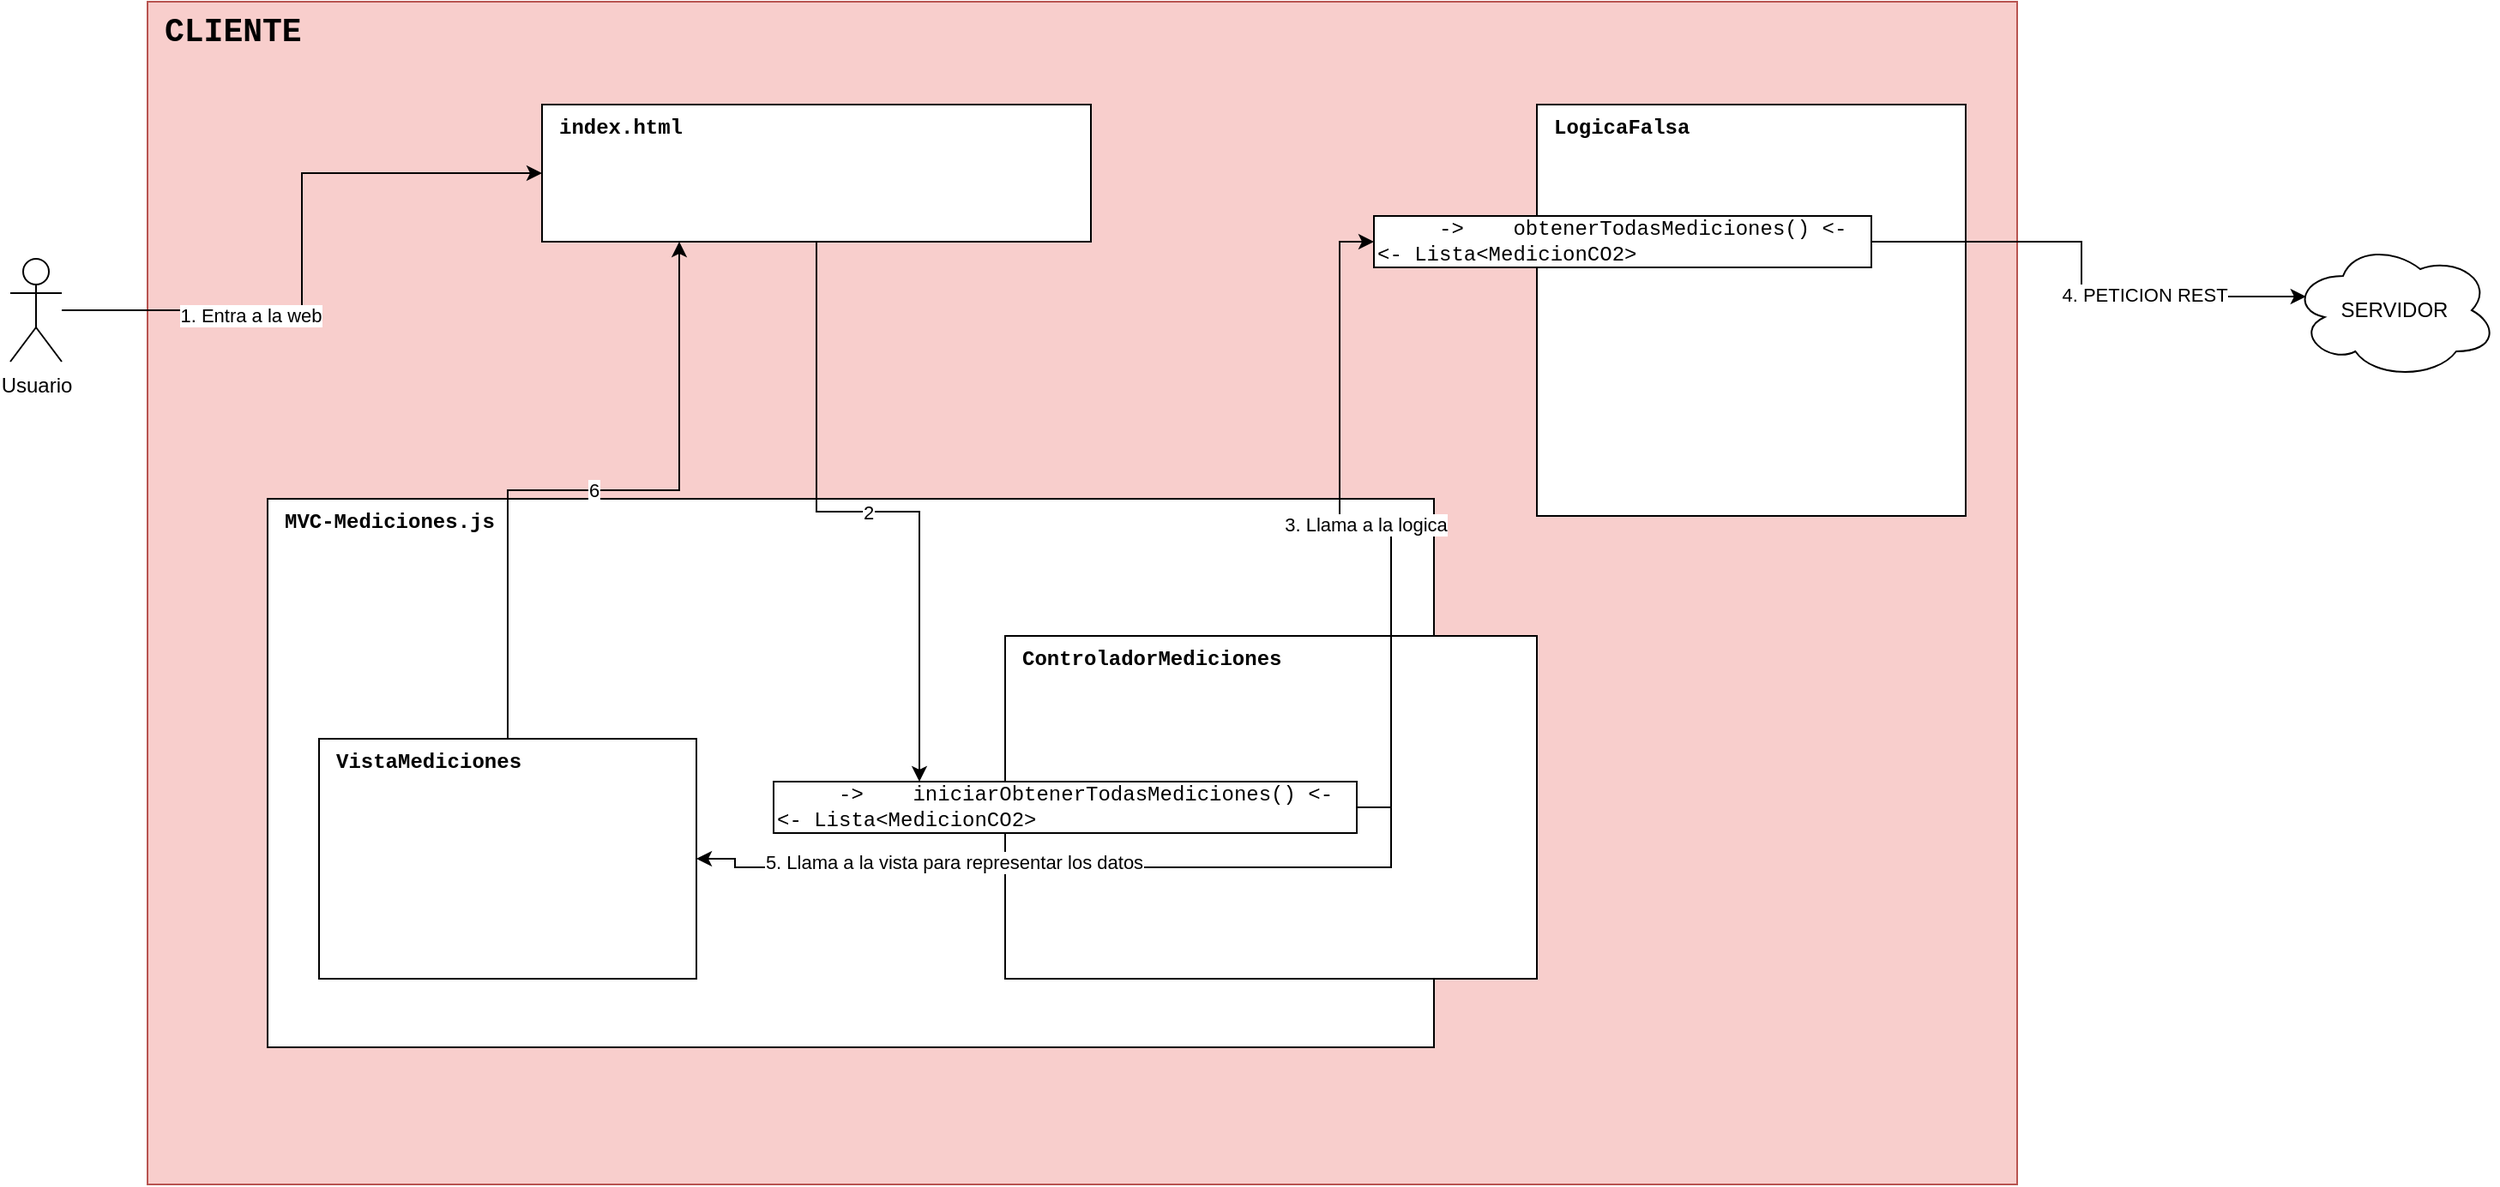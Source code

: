 <mxfile version="15.4.0" type="device"><diagram id="xgeFoEObRySyJc8nY6sL" name="Página-1"><mxGraphModel dx="656" dy="867" grid="1" gridSize="10" guides="1" tooltips="1" connect="1" arrows="1" fold="1" page="1" pageScale="1" pageWidth="827" pageHeight="1169" math="0" shadow="0"><root><mxCell id="0"/><mxCell id="1" parent="0"/><mxCell id="NKlO4HdEXhjyvVCaJ1ZP-1" value="&lt;font style=&quot;font-size: 19px&quot; face=&quot;Courier New&quot;&gt;CLIENTE&lt;/font&gt;" style="whiteSpace=wrap;html=1;align=left;verticalAlign=top;fontStyle=1;spacingLeft=8;fillColor=#f8cecc;strokeColor=#b85450;" parent="1" vertex="1"><mxGeometry x="930" y="110" width="1090" height="690" as="geometry"/></mxCell><mxCell id="NKlO4HdEXhjyvVCaJ1ZP-2" value="LogicaFalsa" style="rounded=0;whiteSpace=wrap;html=1;align=left;verticalAlign=top;fontStyle=1;spacingLeft=8;fontFamily=Courier New;" parent="1" vertex="1"><mxGeometry x="1740" y="170" width="250" height="240" as="geometry"/></mxCell><mxCell id="NKlO4HdEXhjyvVCaJ1ZP-3" style="edgeStyle=orthogonalEdgeStyle;rounded=0;orthogonalLoop=1;jettySize=auto;html=1;entryX=0.07;entryY=0.4;entryDx=0;entryDy=0;entryPerimeter=0;" parent="1" source="NKlO4HdEXhjyvVCaJ1ZP-5" target="NKlO4HdEXhjyvVCaJ1ZP-20" edge="1"><mxGeometry relative="1" as="geometry"/></mxCell><mxCell id="NKlO4HdEXhjyvVCaJ1ZP-4" value="4. PETICION REST" style="edgeLabel;html=1;align=center;verticalAlign=middle;resizable=0;points=[];" parent="NKlO4HdEXhjyvVCaJ1ZP-3" vertex="1" connectable="0"><mxGeometry x="0.335" y="1" relative="1" as="geometry"><mxPoint as="offset"/></mxGeometry></mxCell><mxCell id="NKlO4HdEXhjyvVCaJ1ZP-5" value="&amp;nbsp; &amp;nbsp; &amp;nbsp;-&amp;gt;&amp;nbsp; &amp;nbsp; obtenerTodasMediciones() &amp;lt;-&lt;br&gt;&lt;span style=&quot;text-align: center&quot;&gt;&amp;lt;- Lista&amp;lt;MedicionCO2&amp;gt;&lt;/span&gt;" style="rounded=0;whiteSpace=wrap;html=1;fontFamily=Courier New;autosize=1;align=left;" parent="1" vertex="1"><mxGeometry x="1645" y="235" width="290" height="30" as="geometry"/></mxCell><mxCell id="NKlO4HdEXhjyvVCaJ1ZP-6" value="MVC-Mediciones.js" style="rounded=0;whiteSpace=wrap;html=1;align=left;verticalAlign=top;fontStyle=1;spacingLeft=8;fontFamily=Courier New;" parent="1" vertex="1"><mxGeometry x="1000" y="400" width="680" height="320" as="geometry"/></mxCell><mxCell id="NKlO4HdEXhjyvVCaJ1ZP-7" value="ControladorMediciones" style="rounded=0;whiteSpace=wrap;html=1;align=left;verticalAlign=top;fontStyle=1;spacingLeft=8;fontFamily=Courier New;" parent="1" vertex="1"><mxGeometry x="1430" y="480" width="310" height="200" as="geometry"/></mxCell><mxCell id="NKlO4HdEXhjyvVCaJ1ZP-8" value="2" style="edgeStyle=orthogonalEdgeStyle;rounded=0;orthogonalLoop=1;jettySize=auto;html=1;entryX=0.25;entryY=0;entryDx=0;entryDy=0;" parent="1" source="NKlO4HdEXhjyvVCaJ1ZP-9" target="NKlO4HdEXhjyvVCaJ1ZP-14" edge="1"><mxGeometry relative="1" as="geometry"/></mxCell><mxCell id="NKlO4HdEXhjyvVCaJ1ZP-9" value="index.html" style="rounded=0;whiteSpace=wrap;html=1;align=left;verticalAlign=top;fontStyle=1;spacingLeft=8;fontFamily=Courier New;" parent="1" vertex="1"><mxGeometry x="1160" y="170" width="320" height="80" as="geometry"/></mxCell><mxCell id="NKlO4HdEXhjyvVCaJ1ZP-10" value="3. Llama a la logica" style="edgeStyle=orthogonalEdgeStyle;rounded=0;orthogonalLoop=1;jettySize=auto;html=1;entryX=0;entryY=0.5;entryDx=0;entryDy=0;exitX=1;exitY=0.5;exitDx=0;exitDy=0;" parent="1" source="NKlO4HdEXhjyvVCaJ1ZP-14" target="NKlO4HdEXhjyvVCaJ1ZP-5" edge="1"><mxGeometry relative="1" as="geometry"/></mxCell><mxCell id="NKlO4HdEXhjyvVCaJ1ZP-12" style="edgeStyle=orthogonalEdgeStyle;rounded=0;orthogonalLoop=1;jettySize=auto;html=1;entryX=1;entryY=0.5;entryDx=0;entryDy=0;exitX=1;exitY=0.5;exitDx=0;exitDy=0;" parent="1" source="NKlO4HdEXhjyvVCaJ1ZP-14" target="NKlO4HdEXhjyvVCaJ1ZP-16" edge="1"><mxGeometry relative="1" as="geometry"/></mxCell><mxCell id="NKlO4HdEXhjyvVCaJ1ZP-13" value="5. Llama a la vista para representar los datos" style="edgeLabel;html=1;align=center;verticalAlign=middle;resizable=0;points=[];" parent="NKlO4HdEXhjyvVCaJ1ZP-12" vertex="1" connectable="0"><mxGeometry x="0.335" y="-3" relative="1" as="geometry"><mxPoint as="offset"/></mxGeometry></mxCell><mxCell id="NKlO4HdEXhjyvVCaJ1ZP-14" value="&lt;span style=&quot;&quot;&gt;&amp;nbsp; &amp;nbsp; &amp;nbsp;-&amp;gt;&amp;nbsp; &amp;nbsp; iniciarObtenerTodasMediciones() &amp;lt;-&lt;/span&gt;&lt;br style=&quot;&quot;&gt;&amp;lt;- Lista&amp;lt;MedicionCO2&amp;gt;" style="rounded=0;whiteSpace=wrap;html=1;fontFamily=Courier New;autosize=1;align=left;" parent="1" vertex="1"><mxGeometry x="1295" y="565" width="340" height="30" as="geometry"/></mxCell><mxCell id="NKlO4HdEXhjyvVCaJ1ZP-15" value="6" style="edgeStyle=orthogonalEdgeStyle;rounded=0;orthogonalLoop=1;jettySize=auto;html=1;entryX=0.25;entryY=1;entryDx=0;entryDy=0;" parent="1" source="NKlO4HdEXhjyvVCaJ1ZP-16" target="NKlO4HdEXhjyvVCaJ1ZP-9" edge="1"><mxGeometry relative="1" as="geometry"/></mxCell><mxCell id="NKlO4HdEXhjyvVCaJ1ZP-16" value="VistaMediciones" style="rounded=0;whiteSpace=wrap;html=1;align=left;verticalAlign=top;fontStyle=1;spacingLeft=8;fontFamily=Courier New;" parent="1" vertex="1"><mxGeometry x="1030" y="540" width="220" height="140" as="geometry"/></mxCell><mxCell id="NKlO4HdEXhjyvVCaJ1ZP-17" style="edgeStyle=orthogonalEdgeStyle;rounded=0;orthogonalLoop=1;jettySize=auto;html=1;entryX=0;entryY=0.5;entryDx=0;entryDy=0;" parent="1" source="NKlO4HdEXhjyvVCaJ1ZP-19" target="NKlO4HdEXhjyvVCaJ1ZP-9" edge="1"><mxGeometry relative="1" as="geometry"/></mxCell><mxCell id="NKlO4HdEXhjyvVCaJ1ZP-18" value="1. Entra a la web" style="edgeLabel;html=1;align=center;verticalAlign=middle;resizable=0;points=[];" parent="NKlO4HdEXhjyvVCaJ1ZP-17" vertex="1" connectable="0"><mxGeometry x="-0.393" y="-3" relative="1" as="geometry"><mxPoint as="offset"/></mxGeometry></mxCell><mxCell id="NKlO4HdEXhjyvVCaJ1ZP-19" value="Usuario" style="shape=umlActor;verticalLabelPosition=bottom;verticalAlign=top;html=1;outlineConnect=0;" parent="1" vertex="1"><mxGeometry x="850" y="260" width="30" height="60" as="geometry"/></mxCell><mxCell id="NKlO4HdEXhjyvVCaJ1ZP-20" value="SERVIDOR" style="ellipse;shape=cloud;whiteSpace=wrap;html=1;" parent="1" vertex="1"><mxGeometry x="2180" y="250" width="120" height="80" as="geometry"/></mxCell></root></mxGraphModel></diagram></mxfile>